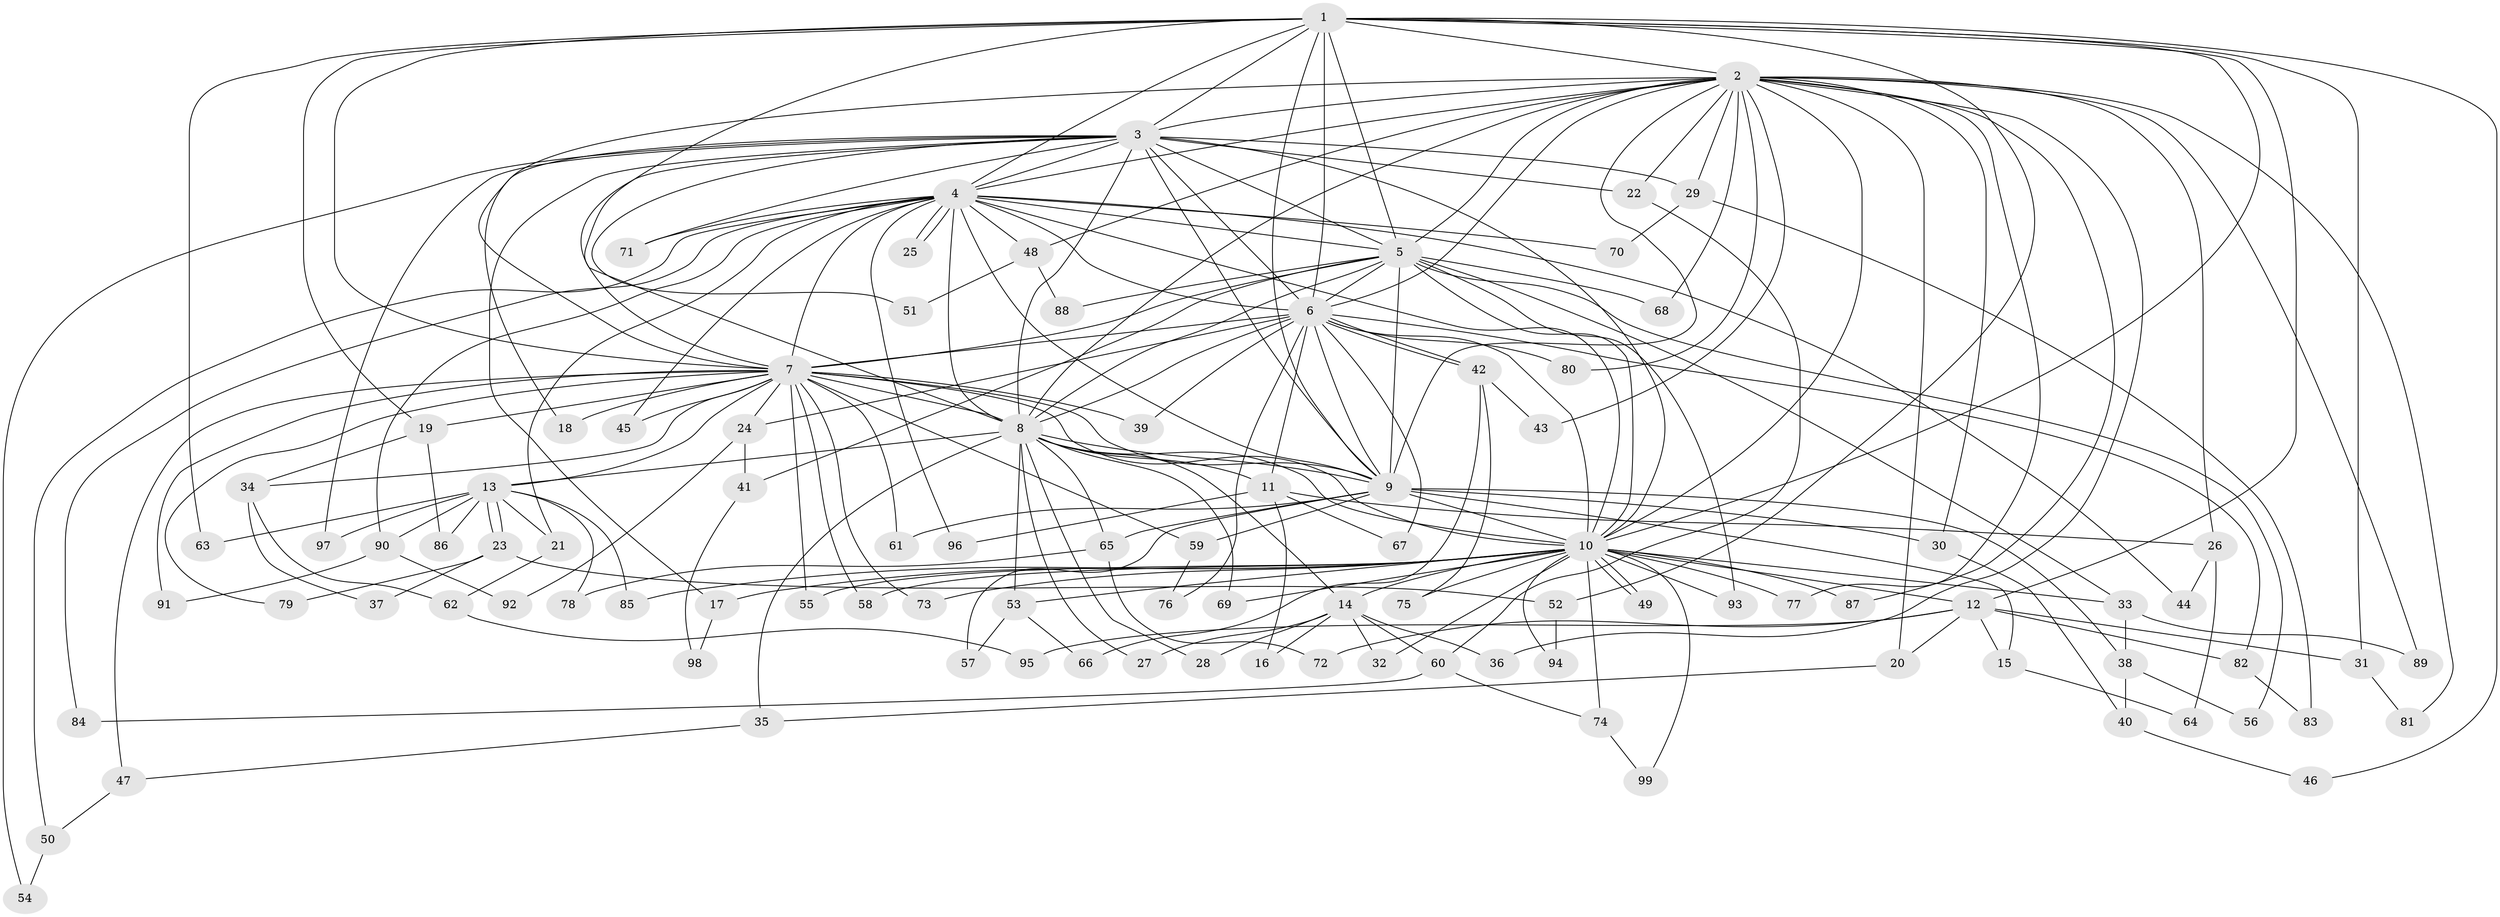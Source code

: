 // Generated by graph-tools (version 1.1) at 2025/14/03/09/25 04:14:13]
// undirected, 99 vertices, 223 edges
graph export_dot {
graph [start="1"]
  node [color=gray90,style=filled];
  1;
  2;
  3;
  4;
  5;
  6;
  7;
  8;
  9;
  10;
  11;
  12;
  13;
  14;
  15;
  16;
  17;
  18;
  19;
  20;
  21;
  22;
  23;
  24;
  25;
  26;
  27;
  28;
  29;
  30;
  31;
  32;
  33;
  34;
  35;
  36;
  37;
  38;
  39;
  40;
  41;
  42;
  43;
  44;
  45;
  46;
  47;
  48;
  49;
  50;
  51;
  52;
  53;
  54;
  55;
  56;
  57;
  58;
  59;
  60;
  61;
  62;
  63;
  64;
  65;
  66;
  67;
  68;
  69;
  70;
  71;
  72;
  73;
  74;
  75;
  76;
  77;
  78;
  79;
  80;
  81;
  82;
  83;
  84;
  85;
  86;
  87;
  88;
  89;
  90;
  91;
  92;
  93;
  94;
  95;
  96;
  97;
  98;
  99;
  1 -- 2;
  1 -- 3;
  1 -- 4;
  1 -- 5;
  1 -- 6;
  1 -- 7;
  1 -- 8;
  1 -- 9;
  1 -- 10;
  1 -- 12;
  1 -- 19;
  1 -- 31;
  1 -- 46;
  1 -- 52;
  1 -- 63;
  2 -- 3;
  2 -- 4;
  2 -- 5;
  2 -- 6;
  2 -- 7;
  2 -- 8;
  2 -- 9;
  2 -- 10;
  2 -- 20;
  2 -- 22;
  2 -- 26;
  2 -- 29;
  2 -- 30;
  2 -- 36;
  2 -- 43;
  2 -- 48;
  2 -- 68;
  2 -- 77;
  2 -- 80;
  2 -- 81;
  2 -- 87;
  2 -- 89;
  3 -- 4;
  3 -- 5;
  3 -- 6;
  3 -- 7;
  3 -- 8;
  3 -- 9;
  3 -- 10;
  3 -- 17;
  3 -- 18;
  3 -- 22;
  3 -- 29;
  3 -- 51;
  3 -- 54;
  3 -- 71;
  3 -- 97;
  4 -- 5;
  4 -- 6;
  4 -- 7;
  4 -- 8;
  4 -- 9;
  4 -- 10;
  4 -- 21;
  4 -- 25;
  4 -- 25;
  4 -- 44;
  4 -- 45;
  4 -- 48;
  4 -- 50;
  4 -- 70;
  4 -- 71;
  4 -- 84;
  4 -- 90;
  4 -- 96;
  5 -- 6;
  5 -- 7;
  5 -- 8;
  5 -- 9;
  5 -- 10;
  5 -- 33;
  5 -- 41;
  5 -- 56;
  5 -- 68;
  5 -- 88;
  5 -- 93;
  6 -- 7;
  6 -- 8;
  6 -- 9;
  6 -- 10;
  6 -- 11;
  6 -- 24;
  6 -- 39;
  6 -- 42;
  6 -- 42;
  6 -- 67;
  6 -- 76;
  6 -- 80;
  6 -- 82;
  7 -- 8;
  7 -- 9;
  7 -- 10;
  7 -- 13;
  7 -- 18;
  7 -- 19;
  7 -- 24;
  7 -- 34;
  7 -- 39;
  7 -- 45;
  7 -- 47;
  7 -- 55;
  7 -- 58;
  7 -- 59;
  7 -- 61;
  7 -- 73;
  7 -- 79;
  7 -- 91;
  8 -- 9;
  8 -- 10;
  8 -- 11;
  8 -- 13;
  8 -- 14;
  8 -- 27;
  8 -- 28;
  8 -- 35;
  8 -- 53;
  8 -- 65;
  8 -- 69;
  9 -- 10;
  9 -- 15;
  9 -- 30;
  9 -- 38;
  9 -- 57;
  9 -- 59;
  9 -- 61;
  9 -- 65;
  10 -- 12;
  10 -- 14;
  10 -- 17;
  10 -- 32;
  10 -- 33;
  10 -- 49;
  10 -- 49;
  10 -- 53;
  10 -- 55;
  10 -- 58;
  10 -- 69;
  10 -- 73;
  10 -- 74;
  10 -- 75;
  10 -- 77;
  10 -- 85;
  10 -- 87;
  10 -- 93;
  10 -- 94;
  10 -- 99;
  11 -- 16;
  11 -- 26;
  11 -- 67;
  11 -- 96;
  12 -- 15;
  12 -- 20;
  12 -- 31;
  12 -- 72;
  12 -- 82;
  12 -- 95;
  13 -- 21;
  13 -- 23;
  13 -- 23;
  13 -- 63;
  13 -- 78;
  13 -- 85;
  13 -- 86;
  13 -- 90;
  13 -- 97;
  14 -- 16;
  14 -- 27;
  14 -- 28;
  14 -- 32;
  14 -- 36;
  14 -- 60;
  15 -- 64;
  17 -- 98;
  19 -- 34;
  19 -- 86;
  20 -- 35;
  21 -- 62;
  22 -- 60;
  23 -- 37;
  23 -- 52;
  23 -- 79;
  24 -- 41;
  24 -- 92;
  26 -- 44;
  26 -- 64;
  29 -- 70;
  29 -- 83;
  30 -- 40;
  31 -- 81;
  33 -- 38;
  33 -- 89;
  34 -- 37;
  34 -- 62;
  35 -- 47;
  38 -- 40;
  38 -- 56;
  40 -- 46;
  41 -- 98;
  42 -- 43;
  42 -- 66;
  42 -- 75;
  47 -- 50;
  48 -- 51;
  48 -- 88;
  50 -- 54;
  52 -- 94;
  53 -- 57;
  53 -- 66;
  59 -- 76;
  60 -- 74;
  60 -- 84;
  62 -- 95;
  65 -- 72;
  65 -- 78;
  74 -- 99;
  82 -- 83;
  90 -- 91;
  90 -- 92;
}
